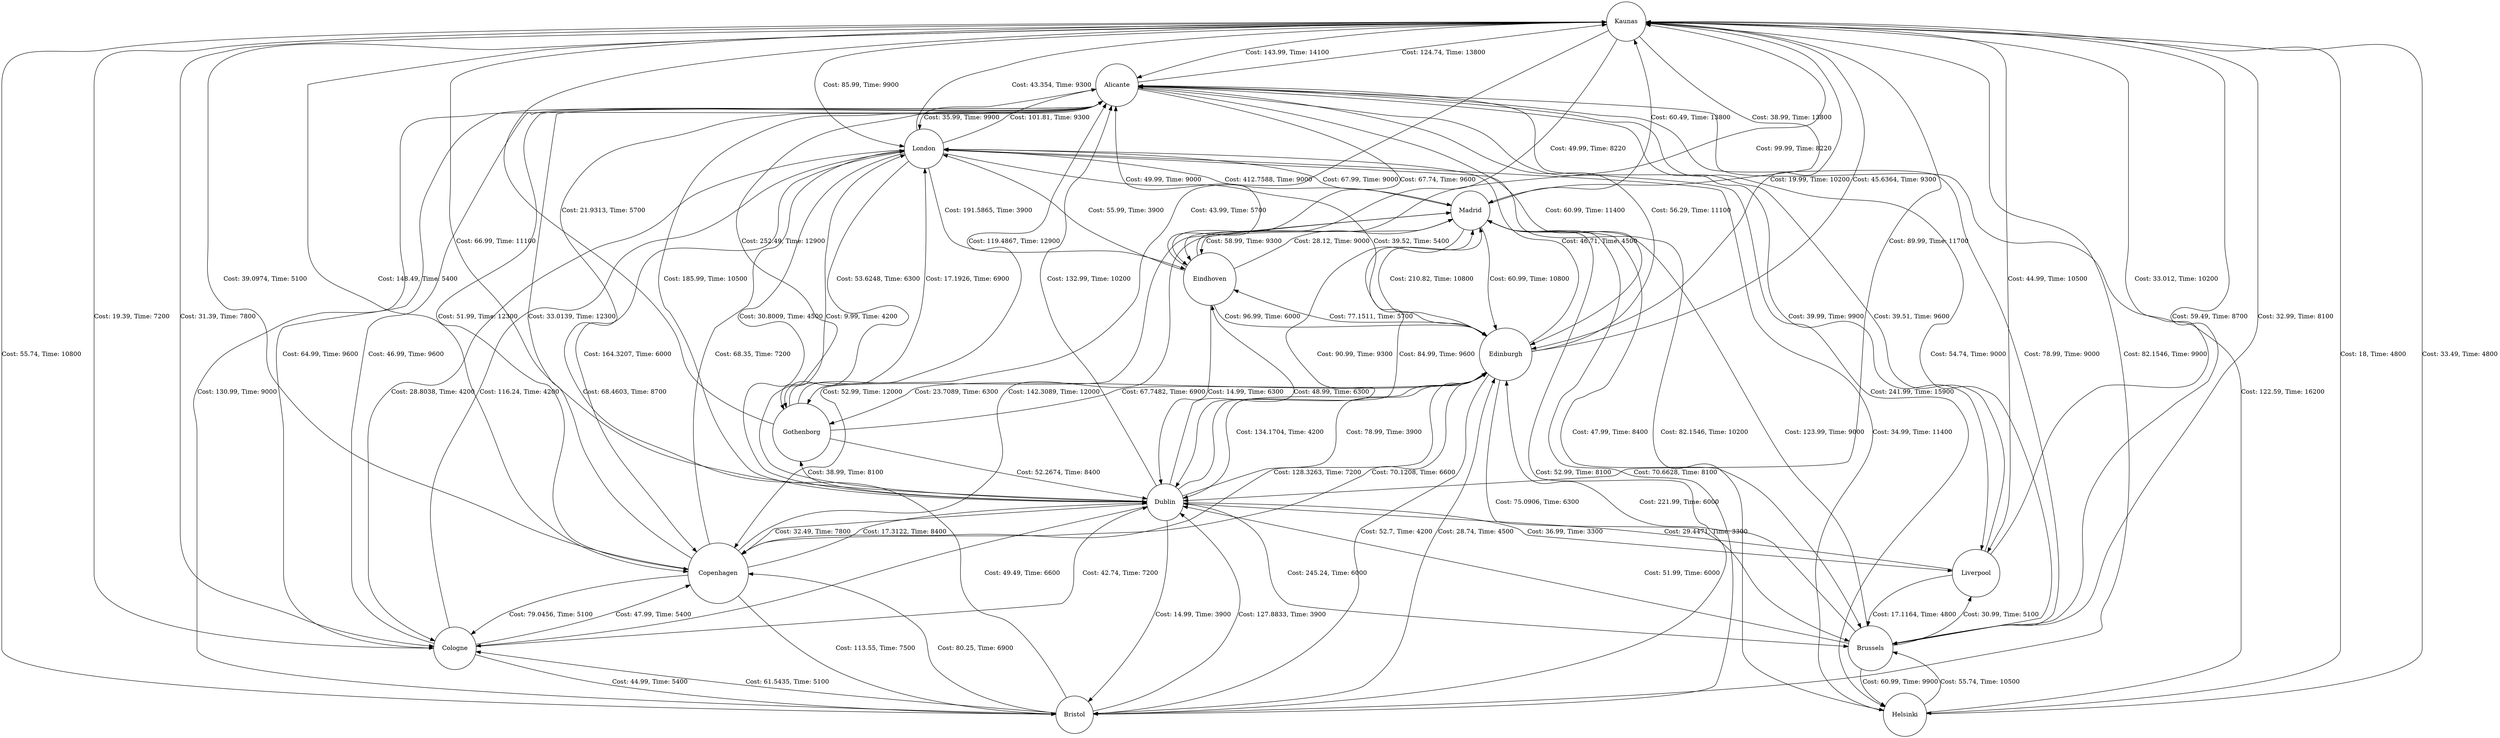 digraph CityConnections {
  node [shape=circle];
  "Kaunas" -> "Alicante" [label="Cost: 143.99, Time: 14100"];
  "Kaunas" -> "Bristol" [label="Cost: 55.74, Time: 10800"];
  "Kaunas" -> "Brussels" [label="Cost: 59.49, Time: 8700"];
  "Kaunas" -> "Cologne" [label="Cost: 31.39, Time: 7800"];
  "Kaunas" -> "Copenhagen" [label="Cost: 148.49, Time: 5400"];
  "Kaunas" -> "Dublin" [label="Cost: 89.99, Time: 11700"];
  "Kaunas" -> "Edinburgh" [label="Cost: 19.99, Time: 10200"];
  "Kaunas" -> "Eindhoven" [label="Cost: 49.99, Time: 8220"];
  "Kaunas" -> "Gothenborg" [label="Cost: 43.99, Time: 5700"];
  "Kaunas" -> "Helsinki" [label="Cost: 18, Time: 4800"];
  "Kaunas" -> "Liverpool" [label="Cost: 44.99, Time: 10500"];
  "Kaunas" -> "London" [label="Cost: 85.99, Time: 9900"];
  "Kaunas" -> "Madrid" [label="Cost: 38.99, Time: 13800"];
  "Alicante" -> "Bristol" [label="Cost: 130.99, Time: 9000"];
  "Alicante" -> "Brussels" [label="Cost: 54.74, Time: 9000"];
  "Alicante" -> "Cologne" [label="Cost: 64.99, Time: 9600"];
  "Alicante" -> "Copenhagen" [label="Cost: 51.99, Time: 12300"];
  "Alicante" -> "Dublin" [label="Cost: 185.99, Time: 10500"];
  "Alicante" -> "Edinburgh" [label="Cost: 60.99, Time: 11400"];
  "Alicante" -> "Eindhoven" [label="Cost: 67.74, Time: 9600"];
  "Alicante" -> "Gothenborg" [label="Cost: 252.49, Time: 12900"];
  "Alicante" -> "Helsinki" [label="Cost: 241.99, Time: 15900"];
  "Alicante" -> "Kaunas" [label="Cost: 124.74, Time: 13800"];
  "Alicante" -> "Liverpool" [label="Cost: 39.99, Time: 9900"];
  "Alicante" -> "London" [label="Cost: 35.99, Time: 9900"];
  "Bristol" -> "Alicante" [label="Cost: 68.4603, Time: 8700"];
  "Bristol" -> "Cologne" [label="Cost: 61.5435, Time: 5100"];
  "Bristol" -> "Copenhagen" [label="Cost: 80.25, Time: 6900"];
  "Bristol" -> "Dublin" [label="Cost: 127.8833, Time: 3900"];
  "Bristol" -> "Edinburgh" [label="Cost: 28.74, Time: 4500"];
  "Bristol" -> "Kaunas" [label="Cost: 82.1546, Time: 9900"];
  "Bristol" -> "Madrid" [label="Cost: 70.6628, Time: 8100"];
  "Brussels" -> "Alicante" [label="Cost: 78.99, Time: 9000"];
  "Brussels" -> "Dublin" [label="Cost: 51.99, Time: 6000"];
  "Brussels" -> "Edinburgh" [label="Cost: 221.99, Time: 6000"];
  "Brussels" -> "Helsinki" [label="Cost: 60.99, Time: 9900"];
  "Brussels" -> "Kaunas" [label="Cost: 32.99, Time: 8100"];
  "Brussels" -> "Liverpool" [label="Cost: 30.99, Time: 5100"];
  "Brussels" -> "Madrid" [label="Cost: 123.99, Time: 9000"];
  "Cologne" -> "Alicante" [label="Cost: 46.99, Time: 9600"];
  "Cologne" -> "Bristol" [label="Cost: 44.99, Time: 5400"];
  "Cologne" -> "Copenhagen" [label="Cost: 47.99, Time: 5400"];
  "Cologne" -> "Dublin" [label="Cost: 42.74, Time: 7200"];
  "Cologne" -> "Kaunas" [label="Cost: 19.39, Time: 7200"];
  "Cologne" -> "London" [label="Cost: 116.24, Time: 4200"];
  "Copenhagen" -> "Alicante" [label="Cost: 33.0139, Time: 12300"];
  "Copenhagen" -> "Bristol" [label="Cost: 113.55, Time: 7500"];
  "Copenhagen" -> "Cologne" [label="Cost: 79.0456, Time: 5100"];
  "Copenhagen" -> "Dublin" [label="Cost: 17.3122, Time: 8400"];
  "Copenhagen" -> "Edinburgh" [label="Cost: 128.3263, Time: 7200"];
  "Copenhagen" -> "Kaunas" [label="Cost: 39.0974, Time: 5100"];
  "Copenhagen" -> "London" [label="Cost: 68.35, Time: 7200"];
  "Copenhagen" -> "Madrid" [label="Cost: 142.3089, Time: 12000"];
  "Dublin" -> "Alicante" [label="Cost: 132.99, Time: 10200"];
  "Dublin" -> "Bristol" [label="Cost: 14.99, Time: 3900"];
  "Dublin" -> "Brussels" [label="Cost: 245.24, Time: 6000"];
  "Dublin" -> "Cologne" [label="Cost: 49.49, Time: 6600"];
  "Dublin" -> "Copenhagen" [label="Cost: 32.49, Time: 7800"];
  "Dublin" -> "Edinburgh" [label="Cost: 78.99, Time: 3900"];
  "Dublin" -> "Eindhoven" [label="Cost: 48.99, Time: 6300"];
  "Dublin" -> "Gothenborg" [label="Cost: 38.99, Time: 8100"];
  "Dublin" -> "Kaunas" [label="Cost: 66.99, Time: 11100"];
  "Dublin" -> "Liverpool" [label="Cost: 36.99, Time: 3300"];
  "Dublin" -> "London" [label="Cost: 9.99, Time: 4200"];
  "Dublin" -> "Madrid" [label="Cost: 84.99, Time: 9600"];
  "Edinburgh" -> "Alicante" [label="Cost: 56.29, Time: 11100"];
  "Edinburgh" -> "Bristol" [label="Cost: 52.7, Time: 4200"];
  "Edinburgh" -> "Brussels" [label="Cost: 75.0906, Time: 6300"];
  "Edinburgh" -> "Copenhagen" [label="Cost: 70.1208, Time: 6600"];
  "Edinburgh" -> "Dublin" [label="Cost: 134.1704, Time: 4200"];
  "Edinburgh" -> "Eindhoven" [label="Cost: 77.1511, Time: 5700"];
  "Edinburgh" -> "Gothenborg" [label="Cost: 23.7089, Time: 6300"];
  "Edinburgh" -> "Kaunas" [label="Cost: 45.6364, Time: 9300"];
  "Edinburgh" -> "London" [label="Cost: 46.71, Time: 4500"];
  "Edinburgh" -> "Madrid" [label="Cost: 210.82, Time: 10800"];
  "Eindhoven" -> "Alicante" [label="Cost: 49.99, Time: 9000"];
  "Eindhoven" -> "Dublin" [label="Cost: 14.99, Time: 6300"];
  "Eindhoven" -> "Edinburgh" [label="Cost: 96.99, Time: 6000"];
  "Eindhoven" -> "Kaunas" [label="Cost: 99.99, Time: 8220"];
  "Eindhoven" -> "London" [label="Cost: 55.99, Time: 3900"];
  "Eindhoven" -> "Madrid" [label="Cost: 28.12, Time: 9000"];
  "Gothenborg" -> "Alicante" [label="Cost: 119.4867, Time: 12900"];
  "Gothenborg" -> "Dublin" [label="Cost: 52.2674, Time: 8400"];
  "Gothenborg" -> "Edinburgh" [label="Cost: 67.7482, Time: 6900"];
  "Gothenborg" -> "Kaunas" [label="Cost: 21.9313, Time: 5700"];
  "Gothenborg" -> "London" [label="Cost: 17.1926, Time: 6900"];
  "Helsinki" -> "Alicante" [label="Cost: 122.59, Time: 16200"];
  "Helsinki" -> "Brussels" [label="Cost: 55.74, Time: 10500"];
  "Helsinki" -> "Kaunas" [label="Cost: 33.49, Time: 4800"];
  "Helsinki" -> "London" [label="Cost: 34.99, Time: 11400"];
  "Liverpool" -> "Alicante" [label="Cost: 39.51, Time: 9600"];
  "Liverpool" -> "Brussels" [label="Cost: 17.1164, Time: 4800"];
  "Liverpool" -> "Dublin" [label="Cost: 29.4471, Time: 3300"];
  "Liverpool" -> "Kaunas" [label="Cost: 33.012, Time: 10200"];
  "London" -> "Alicante" [label="Cost: 101.81, Time: 9300"];
  "London" -> "Cologne" [label="Cost: 28.8038, Time: 4200"];
  "London" -> "Copenhagen" [label="Cost: 164.3207, Time: 6000"];
  "London" -> "Dublin" [label="Cost: 30.8009, Time: 4500"];
  "London" -> "Edinburgh" [label="Cost: 39.52, Time: 5400"];
  "London" -> "Eindhoven" [label="Cost: 191.5865, Time: 3900"];
  "London" -> "Gothenborg" [label="Cost: 53.6248, Time: 6300"];
  "London" -> "Helsinki" [label="Cost: 82.1546, Time: 10200"];
  "London" -> "Kaunas" [label="Cost: 43.354, Time: 9300"];
  "London" -> "Madrid" [label="Cost: 412.7588, Time: 9000"];
  "Madrid" -> "Bristol" [label="Cost: 52.99, Time: 8100"];
  "Madrid" -> "Brussels" [label="Cost: 47.99, Time: 8400"];
  "Madrid" -> "Copenhagen" [label="Cost: 52.99, Time: 12000"];
  "Madrid" -> "Dublin" [label="Cost: 90.99, Time: 9300"];
  "Madrid" -> "Edinburgh" [label="Cost: 60.99, Time: 10800"];
  "Madrid" -> "Eindhoven" [label="Cost: 58.99, Time: 9300"];
  "Madrid" -> "Kaunas" [label="Cost: 60.49, Time: 13800"];
  "Madrid" -> "London" [label="Cost: 67.99, Time: 9000"];
}

